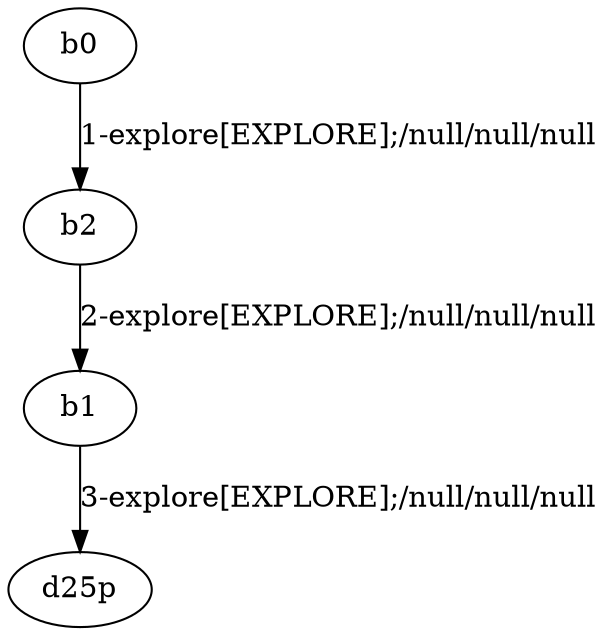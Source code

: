 # Total number of goals covered by this test: 2
# b1 --> d25p
# b2 --> b1

digraph g {
"b0" -> "b2" [label = "1-explore[EXPLORE];/null/null/null"];
"b2" -> "b1" [label = "2-explore[EXPLORE];/null/null/null"];
"b1" -> "d25p" [label = "3-explore[EXPLORE];/null/null/null"];
}